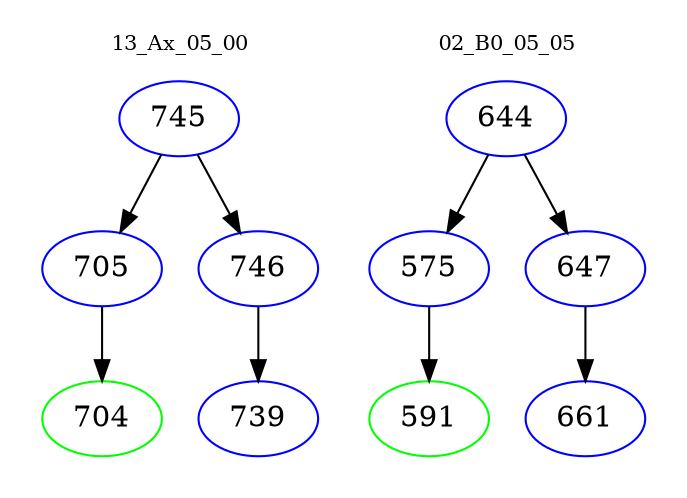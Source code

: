 digraph{
subgraph cluster_0 {
color = white
label = "13_Ax_05_00";
fontsize=10;
T0_745 [label="745", color="blue"]
T0_745 -> T0_705 [color="black"]
T0_705 [label="705", color="blue"]
T0_705 -> T0_704 [color="black"]
T0_704 [label="704", color="green"]
T0_745 -> T0_746 [color="black"]
T0_746 [label="746", color="blue"]
T0_746 -> T0_739 [color="black"]
T0_739 [label="739", color="blue"]
}
subgraph cluster_1 {
color = white
label = "02_B0_05_05";
fontsize=10;
T1_644 [label="644", color="blue"]
T1_644 -> T1_575 [color="black"]
T1_575 [label="575", color="blue"]
T1_575 -> T1_591 [color="black"]
T1_591 [label="591", color="green"]
T1_644 -> T1_647 [color="black"]
T1_647 [label="647", color="blue"]
T1_647 -> T1_661 [color="black"]
T1_661 [label="661", color="blue"]
}
}
